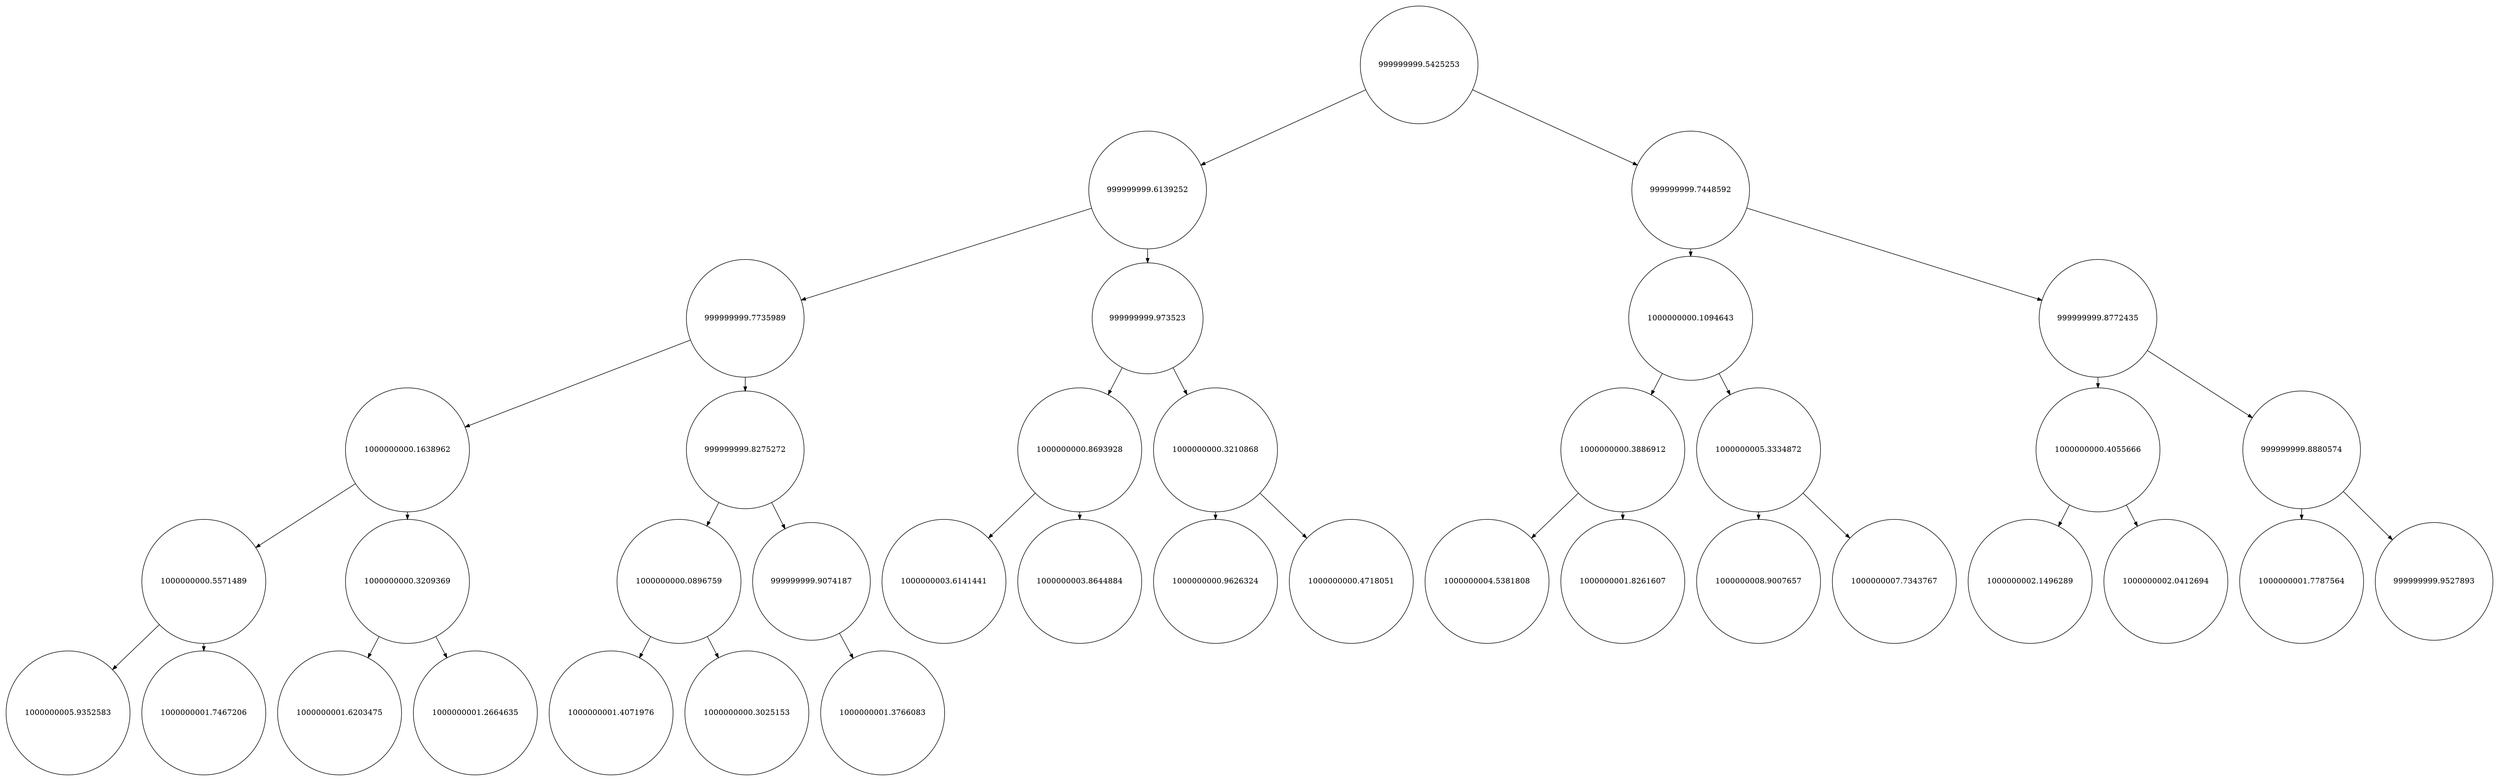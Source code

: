 
    digraph G {
    nodesep=0.3;
    ranksep=0.2;
    margin=0.1;
    node [shape=circle];
    edge [arrowsize=0.8];
    1 -> 2[side=left];
1 -> 3;
2 -> 4[side=left];
2 -> 5;
3 -> 6[side=left];
3 -> 7;
4 -> 8[side=left];
4 -> 9;
5 -> 10[side=left];
5 -> 11;
6 -> 12[side=left];
6 -> 13;
7 -> 14[side=left];
7 -> 15;
8 -> 16[side=left];
8 -> 17;
9 -> 18[side=left];
9 -> 19;
10 -> 20[side=left];
10 -> 21;
11 -> 22[side=left];
11 -> 23;
12 -> 24[side=left];
12 -> 25;
13 -> 26[side=left];
13 -> 27;
14 -> 28[side=left];
14 -> 29;
15 -> 30[side=left];
15 -> 31;
16 -> 32[side=left];
16 -> 33;
17 -> 34[side=left];
17 -> 35;
18 -> 36[side=left];
18 -> 37;
19 -> 38[side=left];
1[label="999999999.5425253"]
2[label="999999999.6139252"]
3[label="999999999.7448592"]
4[label="999999999.7735989"]
5[label="999999999.973523"]
6[label="1000000000.1094643"]
7[label="999999999.8772435"]
8[label="1000000000.1638962"]
9[label="999999999.8275272"]
10[label="1000000000.8693928"]
11[label="1000000000.3210868"]
12[label="1000000000.3886912"]
13[label="1000000005.3334872"]
14[label="1000000000.4055666"]
15[label="999999999.8880574"]
16[label="1000000000.5571489"]
17[label="1000000000.3209369"]
18[label="1000000000.0896759"]
19[label="999999999.9074187"]
20[label="1000000003.6141441"]
21[label="1000000003.8644884"]
22[label="1000000000.9626324"]
23[label="1000000000.4718051"]
24[label="1000000004.5381808"]
25[label="1000000001.8261607"]
26[label="1000000008.9007657"]
27[label="1000000007.7343767"]
28[label="1000000002.1496289"]
29[label="1000000002.0412694"]
30[label="1000000001.7787564"]
31[label="999999999.9527893"]
32[label="1000000005.9352583"]
33[label="1000000001.7467206"]
34[label="1000000001.6203475"]
35[label="1000000001.2664635"]
36[label="1000000001.4071976"]
37[label="1000000000.3025153"]
38[label="1000000001.3766083"]}